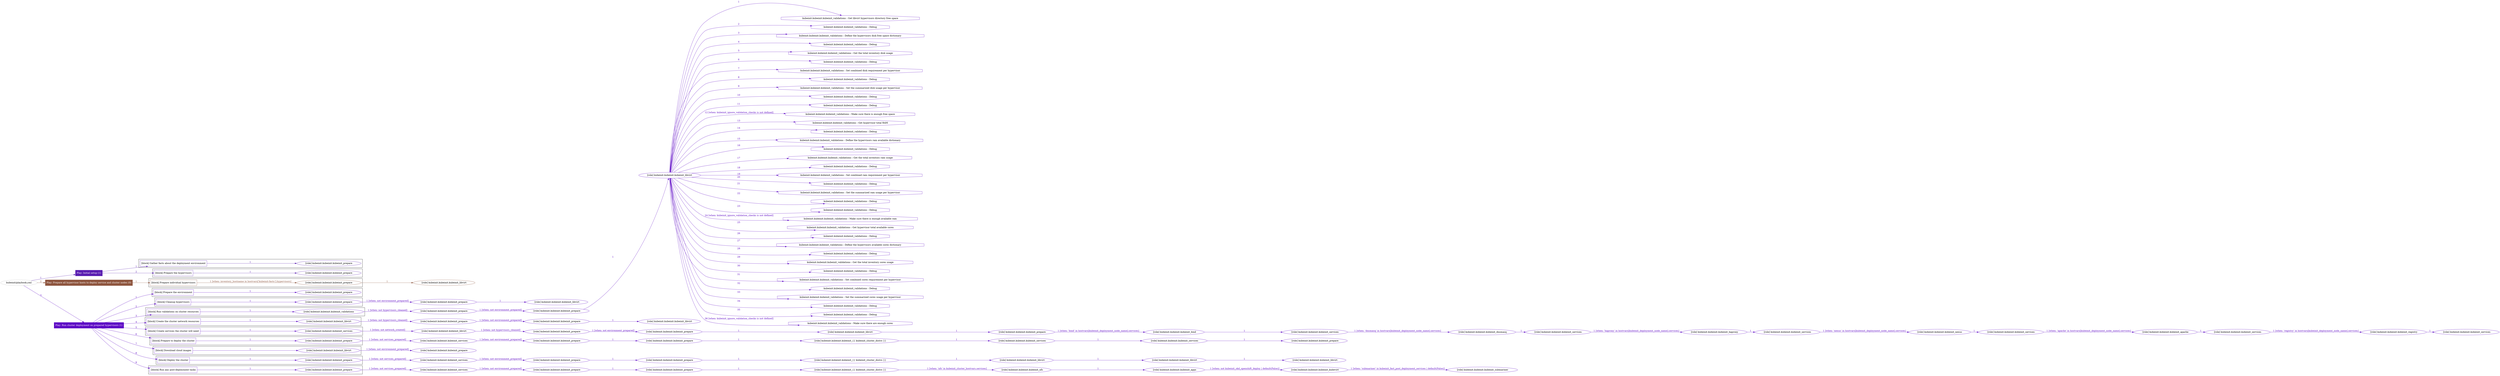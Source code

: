 digraph {
	graph [concentrate=true ordering=in rankdir=LR ratio=fill]
	edge [esep=5 sep=10]
	"kubeinit/playbook.yml" [id=root_node style=dotted]
	play_8067d9d1 [label="Play: Initial setup (1)" color="#581cb0" fontcolor="#ffffff" id=play_8067d9d1 shape=box style=filled tooltip=localhost]
	"kubeinit/playbook.yml" -> play_8067d9d1 [label="1 " color="#581cb0" fontcolor="#581cb0" id=edge_087fa9b2 labeltooltip="1 " tooltip="1 "]
	subgraph "kubeinit.kubeinit.kubeinit_prepare" {
		role_56586f05 [label="[role] kubeinit.kubeinit.kubeinit_prepare" color="#581cb0" id=role_56586f05 tooltip="kubeinit.kubeinit.kubeinit_prepare"]
	}
	subgraph "kubeinit.kubeinit.kubeinit_prepare" {
		role_0bd77ca3 [label="[role] kubeinit.kubeinit.kubeinit_prepare" color="#581cb0" id=role_0bd77ca3 tooltip="kubeinit.kubeinit.kubeinit_prepare"]
	}
	subgraph "Play: Initial setup (1)" {
		play_8067d9d1 -> block_97f617ee [label=1 color="#581cb0" fontcolor="#581cb0" id=edge_bf11d91d labeltooltip=1 tooltip=1]
		subgraph cluster_block_97f617ee {
			block_97f617ee [label="[block] Gather facts about the deployment environment" color="#581cb0" id=block_97f617ee labeltooltip="Gather facts about the deployment environment" shape=box tooltip="Gather facts about the deployment environment"]
			block_97f617ee -> role_56586f05 [label="1 " color="#581cb0" fontcolor="#581cb0" id=edge_a9b8ac4f labeltooltip="1 " tooltip="1 "]
		}
		play_8067d9d1 -> block_4cba853d [label=2 color="#581cb0" fontcolor="#581cb0" id=edge_79ee134b labeltooltip=2 tooltip=2]
		subgraph cluster_block_4cba853d {
			block_4cba853d [label="[block] Prepare the hypervisors" color="#581cb0" id=block_4cba853d labeltooltip="Prepare the hypervisors" shape=box tooltip="Prepare the hypervisors"]
			block_4cba853d -> role_0bd77ca3 [label="1 " color="#581cb0" fontcolor="#581cb0" id=edge_b7f1ee9a labeltooltip="1 " tooltip="1 "]
		}
	}
	play_fb9b2bd4 [label="Play: Prepare all hypervisor hosts to deploy service and cluster nodes (0)" color="#8e553e" fontcolor="#ffffff" id=play_fb9b2bd4 shape=box style=filled tooltip="Play: Prepare all hypervisor hosts to deploy service and cluster nodes (0)"]
	"kubeinit/playbook.yml" -> play_fb9b2bd4 [label="2 " color="#8e553e" fontcolor="#8e553e" id=edge_b7f980dc labeltooltip="2 " tooltip="2 "]
	subgraph "kubeinit.kubeinit.kubeinit_libvirt" {
		role_8dc4c59e [label="[role] kubeinit.kubeinit.kubeinit_libvirt" color="#8e553e" id=role_8dc4c59e tooltip="kubeinit.kubeinit.kubeinit_libvirt"]
	}
	subgraph "kubeinit.kubeinit.kubeinit_prepare" {
		role_b2d893f7 [label="[role] kubeinit.kubeinit.kubeinit_prepare" color="#8e553e" id=role_b2d893f7 tooltip="kubeinit.kubeinit.kubeinit_prepare"]
		role_b2d893f7 -> role_8dc4c59e [label="1 " color="#8e553e" fontcolor="#8e553e" id=edge_f2a26a67 labeltooltip="1 " tooltip="1 "]
	}
	subgraph "Play: Prepare all hypervisor hosts to deploy service and cluster nodes (0)" {
		play_fb9b2bd4 -> block_864494ce [label=1 color="#8e553e" fontcolor="#8e553e" id=edge_0fcc8469 labeltooltip=1 tooltip=1]
		subgraph cluster_block_864494ce {
			block_864494ce [label="[block] Prepare individual hypervisors" color="#8e553e" id=block_864494ce labeltooltip="Prepare individual hypervisors" shape=box tooltip="Prepare individual hypervisors"]
			block_864494ce -> role_b2d893f7 [label="1 [when: inventory_hostname in hostvars['kubeinit-facts'].hypervisors]" color="#8e553e" fontcolor="#8e553e" id=edge_21374026 labeltooltip="1 [when: inventory_hostname in hostvars['kubeinit-facts'].hypervisors]" tooltip="1 [when: inventory_hostname in hostvars['kubeinit-facts'].hypervisors]"]
		}
	}
	play_0a9c62cf [label="Play: Run cluster deployment on prepared hypervisors (1)" color="#5d07c5" fontcolor="#ffffff" id=play_0a9c62cf shape=box style=filled tooltip=localhost]
	"kubeinit/playbook.yml" -> play_0a9c62cf [label="3 " color="#5d07c5" fontcolor="#5d07c5" id=edge_77a99d42 labeltooltip="3 " tooltip="3 "]
	subgraph "kubeinit.kubeinit.kubeinit_prepare" {
		role_caaa0f57 [label="[role] kubeinit.kubeinit.kubeinit_prepare" color="#5d07c5" id=role_caaa0f57 tooltip="kubeinit.kubeinit.kubeinit_prepare"]
	}
	subgraph "kubeinit.kubeinit.kubeinit_libvirt" {
		role_46b03907 [label="[role] kubeinit.kubeinit.kubeinit_libvirt" color="#5d07c5" id=role_46b03907 tooltip="kubeinit.kubeinit.kubeinit_libvirt"]
	}
	subgraph "kubeinit.kubeinit.kubeinit_prepare" {
		role_00549596 [label="[role] kubeinit.kubeinit.kubeinit_prepare" color="#5d07c5" id=role_00549596 tooltip="kubeinit.kubeinit.kubeinit_prepare"]
		role_00549596 -> role_46b03907 [label="1 " color="#5d07c5" fontcolor="#5d07c5" id=edge_e4e1425e labeltooltip="1 " tooltip="1 "]
	}
	subgraph "kubeinit.kubeinit.kubeinit_prepare" {
		role_c20884be [label="[role] kubeinit.kubeinit.kubeinit_prepare" color="#5d07c5" id=role_c20884be tooltip="kubeinit.kubeinit.kubeinit_prepare"]
		role_c20884be -> role_00549596 [label="1 [when: not environment_prepared]" color="#5d07c5" fontcolor="#5d07c5" id=edge_46119dde labeltooltip="1 [when: not environment_prepared]" tooltip="1 [when: not environment_prepared]"]
	}
	subgraph "kubeinit.kubeinit.kubeinit_libvirt" {
		role_476928b1 [label="[role] kubeinit.kubeinit.kubeinit_libvirt" color="#5d07c5" id=role_476928b1 tooltip="kubeinit.kubeinit.kubeinit_libvirt"]
		task_3747367e [label="kubeinit.kubeinit.kubeinit_validations : Get libvirt hypervisors directory free space" color="#5d07c5" id=task_3747367e shape=octagon tooltip="kubeinit.kubeinit.kubeinit_validations : Get libvirt hypervisors directory free space"]
		role_476928b1 -> task_3747367e [label="1 " color="#5d07c5" fontcolor="#5d07c5" id=edge_64335e23 labeltooltip="1 " tooltip="1 "]
		task_678f077c [label="kubeinit.kubeinit.kubeinit_validations : Debug" color="#5d07c5" id=task_678f077c shape=octagon tooltip="kubeinit.kubeinit.kubeinit_validations : Debug"]
		role_476928b1 -> task_678f077c [label="2 " color="#5d07c5" fontcolor="#5d07c5" id=edge_892ddce9 labeltooltip="2 " tooltip="2 "]
		task_40f1c62a [label="kubeinit.kubeinit.kubeinit_validations : Define the hypervisors disk free space dictionary" color="#5d07c5" id=task_40f1c62a shape=octagon tooltip="kubeinit.kubeinit.kubeinit_validations : Define the hypervisors disk free space dictionary"]
		role_476928b1 -> task_40f1c62a [label="3 " color="#5d07c5" fontcolor="#5d07c5" id=edge_e85d98b7 labeltooltip="3 " tooltip="3 "]
		task_aabddc6e [label="kubeinit.kubeinit.kubeinit_validations : Debug" color="#5d07c5" id=task_aabddc6e shape=octagon tooltip="kubeinit.kubeinit.kubeinit_validations : Debug"]
		role_476928b1 -> task_aabddc6e [label="4 " color="#5d07c5" fontcolor="#5d07c5" id=edge_64b7d004 labeltooltip="4 " tooltip="4 "]
		task_37996289 [label="kubeinit.kubeinit.kubeinit_validations : Get the total inventory disk usage" color="#5d07c5" id=task_37996289 shape=octagon tooltip="kubeinit.kubeinit.kubeinit_validations : Get the total inventory disk usage"]
		role_476928b1 -> task_37996289 [label="5 " color="#5d07c5" fontcolor="#5d07c5" id=edge_f4fae22b labeltooltip="5 " tooltip="5 "]
		task_11f6b089 [label="kubeinit.kubeinit.kubeinit_validations : Debug" color="#5d07c5" id=task_11f6b089 shape=octagon tooltip="kubeinit.kubeinit.kubeinit_validations : Debug"]
		role_476928b1 -> task_11f6b089 [label="6 " color="#5d07c5" fontcolor="#5d07c5" id=edge_500a3d01 labeltooltip="6 " tooltip="6 "]
		task_9f6d11c6 [label="kubeinit.kubeinit.kubeinit_validations : Set combined disk requirement per hypervisor" color="#5d07c5" id=task_9f6d11c6 shape=octagon tooltip="kubeinit.kubeinit.kubeinit_validations : Set combined disk requirement per hypervisor"]
		role_476928b1 -> task_9f6d11c6 [label="7 " color="#5d07c5" fontcolor="#5d07c5" id=edge_0d561a3a labeltooltip="7 " tooltip="7 "]
		task_b633b28f [label="kubeinit.kubeinit.kubeinit_validations : Debug" color="#5d07c5" id=task_b633b28f shape=octagon tooltip="kubeinit.kubeinit.kubeinit_validations : Debug"]
		role_476928b1 -> task_b633b28f [label="8 " color="#5d07c5" fontcolor="#5d07c5" id=edge_41ed253b labeltooltip="8 " tooltip="8 "]
		task_bc1e296f [label="kubeinit.kubeinit.kubeinit_validations : Set the summarized disk usage per hypervisor" color="#5d07c5" id=task_bc1e296f shape=octagon tooltip="kubeinit.kubeinit.kubeinit_validations : Set the summarized disk usage per hypervisor"]
		role_476928b1 -> task_bc1e296f [label="9 " color="#5d07c5" fontcolor="#5d07c5" id=edge_f6561f8a labeltooltip="9 " tooltip="9 "]
		task_4f6729b6 [label="kubeinit.kubeinit.kubeinit_validations : Debug" color="#5d07c5" id=task_4f6729b6 shape=octagon tooltip="kubeinit.kubeinit.kubeinit_validations : Debug"]
		role_476928b1 -> task_4f6729b6 [label="10 " color="#5d07c5" fontcolor="#5d07c5" id=edge_614f5344 labeltooltip="10 " tooltip="10 "]
		task_04151dd7 [label="kubeinit.kubeinit.kubeinit_validations : Debug" color="#5d07c5" id=task_04151dd7 shape=octagon tooltip="kubeinit.kubeinit.kubeinit_validations : Debug"]
		role_476928b1 -> task_04151dd7 [label="11 " color="#5d07c5" fontcolor="#5d07c5" id=edge_2bb0294c labeltooltip="11 " tooltip="11 "]
		task_86e011ea [label="kubeinit.kubeinit.kubeinit_validations : Make sure there is enough free space" color="#5d07c5" id=task_86e011ea shape=octagon tooltip="kubeinit.kubeinit.kubeinit_validations : Make sure there is enough free space"]
		role_476928b1 -> task_86e011ea [label="12 [when: kubeinit_ignore_validation_checks is not defined]" color="#5d07c5" fontcolor="#5d07c5" id=edge_f522ab48 labeltooltip="12 [when: kubeinit_ignore_validation_checks is not defined]" tooltip="12 [when: kubeinit_ignore_validation_checks is not defined]"]
		task_65cfca1a [label="kubeinit.kubeinit.kubeinit_validations : Get hypervisor total RAM" color="#5d07c5" id=task_65cfca1a shape=octagon tooltip="kubeinit.kubeinit.kubeinit_validations : Get hypervisor total RAM"]
		role_476928b1 -> task_65cfca1a [label="13 " color="#5d07c5" fontcolor="#5d07c5" id=edge_59f7e967 labeltooltip="13 " tooltip="13 "]
		task_8ff0ad48 [label="kubeinit.kubeinit.kubeinit_validations : Debug" color="#5d07c5" id=task_8ff0ad48 shape=octagon tooltip="kubeinit.kubeinit.kubeinit_validations : Debug"]
		role_476928b1 -> task_8ff0ad48 [label="14 " color="#5d07c5" fontcolor="#5d07c5" id=edge_5782942e labeltooltip="14 " tooltip="14 "]
		task_a6929508 [label="kubeinit.kubeinit.kubeinit_validations : Define the hypervisors ram available dictionary" color="#5d07c5" id=task_a6929508 shape=octagon tooltip="kubeinit.kubeinit.kubeinit_validations : Define the hypervisors ram available dictionary"]
		role_476928b1 -> task_a6929508 [label="15 " color="#5d07c5" fontcolor="#5d07c5" id=edge_1a4f6545 labeltooltip="15 " tooltip="15 "]
		task_13881e31 [label="kubeinit.kubeinit.kubeinit_validations : Debug" color="#5d07c5" id=task_13881e31 shape=octagon tooltip="kubeinit.kubeinit.kubeinit_validations : Debug"]
		role_476928b1 -> task_13881e31 [label="16 " color="#5d07c5" fontcolor="#5d07c5" id=edge_e214073b labeltooltip="16 " tooltip="16 "]
		task_43a15325 [label="kubeinit.kubeinit.kubeinit_validations : Get the total inventory ram usage" color="#5d07c5" id=task_43a15325 shape=octagon tooltip="kubeinit.kubeinit.kubeinit_validations : Get the total inventory ram usage"]
		role_476928b1 -> task_43a15325 [label="17 " color="#5d07c5" fontcolor="#5d07c5" id=edge_2e1d51aa labeltooltip="17 " tooltip="17 "]
		task_3cdfed28 [label="kubeinit.kubeinit.kubeinit_validations : Debug" color="#5d07c5" id=task_3cdfed28 shape=octagon tooltip="kubeinit.kubeinit.kubeinit_validations : Debug"]
		role_476928b1 -> task_3cdfed28 [label="18 " color="#5d07c5" fontcolor="#5d07c5" id=edge_1af24a2c labeltooltip="18 " tooltip="18 "]
		task_228b8f1b [label="kubeinit.kubeinit.kubeinit_validations : Set combined ram requirement per hypervisor" color="#5d07c5" id=task_228b8f1b shape=octagon tooltip="kubeinit.kubeinit.kubeinit_validations : Set combined ram requirement per hypervisor"]
		role_476928b1 -> task_228b8f1b [label="19 " color="#5d07c5" fontcolor="#5d07c5" id=edge_f6c2ab91 labeltooltip="19 " tooltip="19 "]
		task_f89daca1 [label="kubeinit.kubeinit.kubeinit_validations : Debug" color="#5d07c5" id=task_f89daca1 shape=octagon tooltip="kubeinit.kubeinit.kubeinit_validations : Debug"]
		role_476928b1 -> task_f89daca1 [label="20 " color="#5d07c5" fontcolor="#5d07c5" id=edge_7e036b6d labeltooltip="20 " tooltip="20 "]
		task_5edd4080 [label="kubeinit.kubeinit.kubeinit_validations : Set the summarized ram usage per hypervisor" color="#5d07c5" id=task_5edd4080 shape=octagon tooltip="kubeinit.kubeinit.kubeinit_validations : Set the summarized ram usage per hypervisor"]
		role_476928b1 -> task_5edd4080 [label="21 " color="#5d07c5" fontcolor="#5d07c5" id=edge_582cbedc labeltooltip="21 " tooltip="21 "]
		task_af1b37b1 [label="kubeinit.kubeinit.kubeinit_validations : Debug" color="#5d07c5" id=task_af1b37b1 shape=octagon tooltip="kubeinit.kubeinit.kubeinit_validations : Debug"]
		role_476928b1 -> task_af1b37b1 [label="22 " color="#5d07c5" fontcolor="#5d07c5" id=edge_e33c0839 labeltooltip="22 " tooltip="22 "]
		task_ad22d31c [label="kubeinit.kubeinit.kubeinit_validations : Debug" color="#5d07c5" id=task_ad22d31c shape=octagon tooltip="kubeinit.kubeinit.kubeinit_validations : Debug"]
		role_476928b1 -> task_ad22d31c [label="23 " color="#5d07c5" fontcolor="#5d07c5" id=edge_1bfb161c labeltooltip="23 " tooltip="23 "]
		task_49bf7ced [label="kubeinit.kubeinit.kubeinit_validations : Make sure there is enough available ram" color="#5d07c5" id=task_49bf7ced shape=octagon tooltip="kubeinit.kubeinit.kubeinit_validations : Make sure there is enough available ram"]
		role_476928b1 -> task_49bf7ced [label="24 [when: kubeinit_ignore_validation_checks is not defined]" color="#5d07c5" fontcolor="#5d07c5" id=edge_b3f3e5af labeltooltip="24 [when: kubeinit_ignore_validation_checks is not defined]" tooltip="24 [when: kubeinit_ignore_validation_checks is not defined]"]
		task_5105b406 [label="kubeinit.kubeinit.kubeinit_validations : Get hypervisor total available cores" color="#5d07c5" id=task_5105b406 shape=octagon tooltip="kubeinit.kubeinit.kubeinit_validations : Get hypervisor total available cores"]
		role_476928b1 -> task_5105b406 [label="25 " color="#5d07c5" fontcolor="#5d07c5" id=edge_db6693d5 labeltooltip="25 " tooltip="25 "]
		task_eaf4ca46 [label="kubeinit.kubeinit.kubeinit_validations : Debug" color="#5d07c5" id=task_eaf4ca46 shape=octagon tooltip="kubeinit.kubeinit.kubeinit_validations : Debug"]
		role_476928b1 -> task_eaf4ca46 [label="26 " color="#5d07c5" fontcolor="#5d07c5" id=edge_003c02da labeltooltip="26 " tooltip="26 "]
		task_6673c7a2 [label="kubeinit.kubeinit.kubeinit_validations : Define the hypervisors available cores dictionary" color="#5d07c5" id=task_6673c7a2 shape=octagon tooltip="kubeinit.kubeinit.kubeinit_validations : Define the hypervisors available cores dictionary"]
		role_476928b1 -> task_6673c7a2 [label="27 " color="#5d07c5" fontcolor="#5d07c5" id=edge_5d414ba1 labeltooltip="27 " tooltip="27 "]
		task_9d7e0e00 [label="kubeinit.kubeinit.kubeinit_validations : Debug" color="#5d07c5" id=task_9d7e0e00 shape=octagon tooltip="kubeinit.kubeinit.kubeinit_validations : Debug"]
		role_476928b1 -> task_9d7e0e00 [label="28 " color="#5d07c5" fontcolor="#5d07c5" id=edge_0b22bf1e labeltooltip="28 " tooltip="28 "]
		task_a4e7c8d3 [label="kubeinit.kubeinit.kubeinit_validations : Get the total inventory cores usage" color="#5d07c5" id=task_a4e7c8d3 shape=octagon tooltip="kubeinit.kubeinit.kubeinit_validations : Get the total inventory cores usage"]
		role_476928b1 -> task_a4e7c8d3 [label="29 " color="#5d07c5" fontcolor="#5d07c5" id=edge_6c09bca6 labeltooltip="29 " tooltip="29 "]
		task_4add86c4 [label="kubeinit.kubeinit.kubeinit_validations : Debug" color="#5d07c5" id=task_4add86c4 shape=octagon tooltip="kubeinit.kubeinit.kubeinit_validations : Debug"]
		role_476928b1 -> task_4add86c4 [label="30 " color="#5d07c5" fontcolor="#5d07c5" id=edge_8752d070 labeltooltip="30 " tooltip="30 "]
		task_282c316e [label="kubeinit.kubeinit.kubeinit_validations : Set combined cores requirement per hypervisor" color="#5d07c5" id=task_282c316e shape=octagon tooltip="kubeinit.kubeinit.kubeinit_validations : Set combined cores requirement per hypervisor"]
		role_476928b1 -> task_282c316e [label="31 " color="#5d07c5" fontcolor="#5d07c5" id=edge_159133c7 labeltooltip="31 " tooltip="31 "]
		task_d3cf059b [label="kubeinit.kubeinit.kubeinit_validations : Debug" color="#5d07c5" id=task_d3cf059b shape=octagon tooltip="kubeinit.kubeinit.kubeinit_validations : Debug"]
		role_476928b1 -> task_d3cf059b [label="32 " color="#5d07c5" fontcolor="#5d07c5" id=edge_919069f8 labeltooltip="32 " tooltip="32 "]
		task_fd4256b4 [label="kubeinit.kubeinit.kubeinit_validations : Set the summarized cores usage per hypervisor" color="#5d07c5" id=task_fd4256b4 shape=octagon tooltip="kubeinit.kubeinit.kubeinit_validations : Set the summarized cores usage per hypervisor"]
		role_476928b1 -> task_fd4256b4 [label="33 " color="#5d07c5" fontcolor="#5d07c5" id=edge_057cccc6 labeltooltip="33 " tooltip="33 "]
		task_f00d05d7 [label="kubeinit.kubeinit.kubeinit_validations : Debug" color="#5d07c5" id=task_f00d05d7 shape=octagon tooltip="kubeinit.kubeinit.kubeinit_validations : Debug"]
		role_476928b1 -> task_f00d05d7 [label="34 " color="#5d07c5" fontcolor="#5d07c5" id=edge_7fe6abda labeltooltip="34 " tooltip="34 "]
		task_24e2409c [label="kubeinit.kubeinit.kubeinit_validations : Debug" color="#5d07c5" id=task_24e2409c shape=octagon tooltip="kubeinit.kubeinit.kubeinit_validations : Debug"]
		role_476928b1 -> task_24e2409c [label="35 " color="#5d07c5" fontcolor="#5d07c5" id=edge_37704ded labeltooltip="35 " tooltip="35 "]
		task_27f4fed9 [label="kubeinit.kubeinit.kubeinit_validations : Make sure there are enough cores" color="#5d07c5" id=task_27f4fed9 shape=octagon tooltip="kubeinit.kubeinit.kubeinit_validations : Make sure there are enough cores"]
		role_476928b1 -> task_27f4fed9 [label="36 [when: kubeinit_ignore_validation_checks is not defined]" color="#5d07c5" fontcolor="#5d07c5" id=edge_afb14bd3 labeltooltip="36 [when: kubeinit_ignore_validation_checks is not defined]" tooltip="36 [when: kubeinit_ignore_validation_checks is not defined]"]
	}
	subgraph "kubeinit.kubeinit.kubeinit_prepare" {
		role_efa062c7 [label="[role] kubeinit.kubeinit.kubeinit_prepare" color="#5d07c5" id=role_efa062c7 tooltip="kubeinit.kubeinit.kubeinit_prepare"]
		role_efa062c7 -> role_476928b1 [label="1 " color="#5d07c5" fontcolor="#5d07c5" id=edge_3d2ac27a labeltooltip="1 " tooltip="1 "]
	}
	subgraph "kubeinit.kubeinit.kubeinit_prepare" {
		role_dd2192c5 [label="[role] kubeinit.kubeinit.kubeinit_prepare" color="#5d07c5" id=role_dd2192c5 tooltip="kubeinit.kubeinit.kubeinit_prepare"]
		role_dd2192c5 -> role_efa062c7 [label="1 [when: not environment_prepared]" color="#5d07c5" fontcolor="#5d07c5" id=edge_768b07b7 labeltooltip="1 [when: not environment_prepared]" tooltip="1 [when: not environment_prepared]"]
	}
	subgraph "kubeinit.kubeinit.kubeinit_validations" {
		role_ab41cf47 [label="[role] kubeinit.kubeinit.kubeinit_validations" color="#5d07c5" id=role_ab41cf47 tooltip="kubeinit.kubeinit.kubeinit_validations"]
		role_ab41cf47 -> role_dd2192c5 [label="1 [when: not hypervisors_cleaned]" color="#5d07c5" fontcolor="#5d07c5" id=edge_d54f63f5 labeltooltip="1 [when: not hypervisors_cleaned]" tooltip="1 [when: not hypervisors_cleaned]"]
	}
	subgraph "kubeinit.kubeinit.kubeinit_libvirt" {
		role_7125a995 [label="[role] kubeinit.kubeinit.kubeinit_libvirt" color="#5d07c5" id=role_7125a995 tooltip="kubeinit.kubeinit.kubeinit_libvirt"]
	}
	subgraph "kubeinit.kubeinit.kubeinit_prepare" {
		role_24438387 [label="[role] kubeinit.kubeinit.kubeinit_prepare" color="#5d07c5" id=role_24438387 tooltip="kubeinit.kubeinit.kubeinit_prepare"]
		role_24438387 -> role_7125a995 [label="1 " color="#5d07c5" fontcolor="#5d07c5" id=edge_4ec46ad6 labeltooltip="1 " tooltip="1 "]
	}
	subgraph "kubeinit.kubeinit.kubeinit_prepare" {
		role_cc95e8c8 [label="[role] kubeinit.kubeinit.kubeinit_prepare" color="#5d07c5" id=role_cc95e8c8 tooltip="kubeinit.kubeinit.kubeinit_prepare"]
		role_cc95e8c8 -> role_24438387 [label="1 [when: not environment_prepared]" color="#5d07c5" fontcolor="#5d07c5" id=edge_4c54f630 labeltooltip="1 [when: not environment_prepared]" tooltip="1 [when: not environment_prepared]"]
	}
	subgraph "kubeinit.kubeinit.kubeinit_libvirt" {
		role_6370acdc [label="[role] kubeinit.kubeinit.kubeinit_libvirt" color="#5d07c5" id=role_6370acdc tooltip="kubeinit.kubeinit.kubeinit_libvirt"]
		role_6370acdc -> role_cc95e8c8 [label="1 [when: not hypervisors_cleaned]" color="#5d07c5" fontcolor="#5d07c5" id=edge_8d9b1322 labeltooltip="1 [when: not hypervisors_cleaned]" tooltip="1 [when: not hypervisors_cleaned]"]
	}
	subgraph "kubeinit.kubeinit.kubeinit_services" {
		role_4d06f390 [label="[role] kubeinit.kubeinit.kubeinit_services" color="#5d07c5" id=role_4d06f390 tooltip="kubeinit.kubeinit.kubeinit_services"]
	}
	subgraph "kubeinit.kubeinit.kubeinit_registry" {
		role_cd3a7687 [label="[role] kubeinit.kubeinit.kubeinit_registry" color="#5d07c5" id=role_cd3a7687 tooltip="kubeinit.kubeinit.kubeinit_registry"]
		role_cd3a7687 -> role_4d06f390 [label="1 " color="#5d07c5" fontcolor="#5d07c5" id=edge_4572f215 labeltooltip="1 " tooltip="1 "]
	}
	subgraph "kubeinit.kubeinit.kubeinit_services" {
		role_e155c9fe [label="[role] kubeinit.kubeinit.kubeinit_services" color="#5d07c5" id=role_e155c9fe tooltip="kubeinit.kubeinit.kubeinit_services"]
		role_e155c9fe -> role_cd3a7687 [label="1 [when: 'registry' in hostvars[kubeinit_deployment_node_name].services]" color="#5d07c5" fontcolor="#5d07c5" id=edge_0f71e53b labeltooltip="1 [when: 'registry' in hostvars[kubeinit_deployment_node_name].services]" tooltip="1 [when: 'registry' in hostvars[kubeinit_deployment_node_name].services]"]
	}
	subgraph "kubeinit.kubeinit.kubeinit_apache" {
		role_1a30340a [label="[role] kubeinit.kubeinit.kubeinit_apache" color="#5d07c5" id=role_1a30340a tooltip="kubeinit.kubeinit.kubeinit_apache"]
		role_1a30340a -> role_e155c9fe [label="1 " color="#5d07c5" fontcolor="#5d07c5" id=edge_6ad3b9df labeltooltip="1 " tooltip="1 "]
	}
	subgraph "kubeinit.kubeinit.kubeinit_services" {
		role_a265112a [label="[role] kubeinit.kubeinit.kubeinit_services" color="#5d07c5" id=role_a265112a tooltip="kubeinit.kubeinit.kubeinit_services"]
		role_a265112a -> role_1a30340a [label="1 [when: 'apache' in hostvars[kubeinit_deployment_node_name].services]" color="#5d07c5" fontcolor="#5d07c5" id=edge_e7b2de98 labeltooltip="1 [when: 'apache' in hostvars[kubeinit_deployment_node_name].services]" tooltip="1 [when: 'apache' in hostvars[kubeinit_deployment_node_name].services]"]
	}
	subgraph "kubeinit.kubeinit.kubeinit_nexus" {
		role_f1c7aba4 [label="[role] kubeinit.kubeinit.kubeinit_nexus" color="#5d07c5" id=role_f1c7aba4 tooltip="kubeinit.kubeinit.kubeinit_nexus"]
		role_f1c7aba4 -> role_a265112a [label="1 " color="#5d07c5" fontcolor="#5d07c5" id=edge_a836d52d labeltooltip="1 " tooltip="1 "]
	}
	subgraph "kubeinit.kubeinit.kubeinit_services" {
		role_2c179650 [label="[role] kubeinit.kubeinit.kubeinit_services" color="#5d07c5" id=role_2c179650 tooltip="kubeinit.kubeinit.kubeinit_services"]
		role_2c179650 -> role_f1c7aba4 [label="1 [when: 'nexus' in hostvars[kubeinit_deployment_node_name].services]" color="#5d07c5" fontcolor="#5d07c5" id=edge_509a2597 labeltooltip="1 [when: 'nexus' in hostvars[kubeinit_deployment_node_name].services]" tooltip="1 [when: 'nexus' in hostvars[kubeinit_deployment_node_name].services]"]
	}
	subgraph "kubeinit.kubeinit.kubeinit_haproxy" {
		role_cf920ba1 [label="[role] kubeinit.kubeinit.kubeinit_haproxy" color="#5d07c5" id=role_cf920ba1 tooltip="kubeinit.kubeinit.kubeinit_haproxy"]
		role_cf920ba1 -> role_2c179650 [label="1 " color="#5d07c5" fontcolor="#5d07c5" id=edge_520dd4ec labeltooltip="1 " tooltip="1 "]
	}
	subgraph "kubeinit.kubeinit.kubeinit_services" {
		role_06459038 [label="[role] kubeinit.kubeinit.kubeinit_services" color="#5d07c5" id=role_06459038 tooltip="kubeinit.kubeinit.kubeinit_services"]
		role_06459038 -> role_cf920ba1 [label="1 [when: 'haproxy' in hostvars[kubeinit_deployment_node_name].services]" color="#5d07c5" fontcolor="#5d07c5" id=edge_431d7c78 labeltooltip="1 [when: 'haproxy' in hostvars[kubeinit_deployment_node_name].services]" tooltip="1 [when: 'haproxy' in hostvars[kubeinit_deployment_node_name].services]"]
	}
	subgraph "kubeinit.kubeinit.kubeinit_dnsmasq" {
		role_3fe4eff6 [label="[role] kubeinit.kubeinit.kubeinit_dnsmasq" color="#5d07c5" id=role_3fe4eff6 tooltip="kubeinit.kubeinit.kubeinit_dnsmasq"]
		role_3fe4eff6 -> role_06459038 [label="1 " color="#5d07c5" fontcolor="#5d07c5" id=edge_6dc3c2ea labeltooltip="1 " tooltip="1 "]
	}
	subgraph "kubeinit.kubeinit.kubeinit_services" {
		role_aa0a5605 [label="[role] kubeinit.kubeinit.kubeinit_services" color="#5d07c5" id=role_aa0a5605 tooltip="kubeinit.kubeinit.kubeinit_services"]
		role_aa0a5605 -> role_3fe4eff6 [label="1 [when: 'dnsmasq' in hostvars[kubeinit_deployment_node_name].services]" color="#5d07c5" fontcolor="#5d07c5" id=edge_15275e27 labeltooltip="1 [when: 'dnsmasq' in hostvars[kubeinit_deployment_node_name].services]" tooltip="1 [when: 'dnsmasq' in hostvars[kubeinit_deployment_node_name].services]"]
	}
	subgraph "kubeinit.kubeinit.kubeinit_bind" {
		role_e8424019 [label="[role] kubeinit.kubeinit.kubeinit_bind" color="#5d07c5" id=role_e8424019 tooltip="kubeinit.kubeinit.kubeinit_bind"]
		role_e8424019 -> role_aa0a5605 [label="1 " color="#5d07c5" fontcolor="#5d07c5" id=edge_a864c590 labeltooltip="1 " tooltip="1 "]
	}
	subgraph "kubeinit.kubeinit.kubeinit_prepare" {
		role_6d4e167c [label="[role] kubeinit.kubeinit.kubeinit_prepare" color="#5d07c5" id=role_6d4e167c tooltip="kubeinit.kubeinit.kubeinit_prepare"]
		role_6d4e167c -> role_e8424019 [label="1 [when: 'bind' in hostvars[kubeinit_deployment_node_name].services]" color="#5d07c5" fontcolor="#5d07c5" id=edge_51601c8f labeltooltip="1 [when: 'bind' in hostvars[kubeinit_deployment_node_name].services]" tooltip="1 [when: 'bind' in hostvars[kubeinit_deployment_node_name].services]"]
	}
	subgraph "kubeinit.kubeinit.kubeinit_libvirt" {
		role_41c79aa6 [label="[role] kubeinit.kubeinit.kubeinit_libvirt" color="#5d07c5" id=role_41c79aa6 tooltip="kubeinit.kubeinit.kubeinit_libvirt"]
		role_41c79aa6 -> role_6d4e167c [label="1 " color="#5d07c5" fontcolor="#5d07c5" id=edge_b312849b labeltooltip="1 " tooltip="1 "]
	}
	subgraph "kubeinit.kubeinit.kubeinit_prepare" {
		role_905f4cd4 [label="[role] kubeinit.kubeinit.kubeinit_prepare" color="#5d07c5" id=role_905f4cd4 tooltip="kubeinit.kubeinit.kubeinit_prepare"]
		role_905f4cd4 -> role_41c79aa6 [label="1 " color="#5d07c5" fontcolor="#5d07c5" id=edge_6596fdca labeltooltip="1 " tooltip="1 "]
	}
	subgraph "kubeinit.kubeinit.kubeinit_prepare" {
		role_c93b7a3c [label="[role] kubeinit.kubeinit.kubeinit_prepare" color="#5d07c5" id=role_c93b7a3c tooltip="kubeinit.kubeinit.kubeinit_prepare"]
		role_c93b7a3c -> role_905f4cd4 [label="1 [when: not environment_prepared]" color="#5d07c5" fontcolor="#5d07c5" id=edge_4656822c labeltooltip="1 [when: not environment_prepared]" tooltip="1 [when: not environment_prepared]"]
	}
	subgraph "kubeinit.kubeinit.kubeinit_libvirt" {
		role_9bb66d27 [label="[role] kubeinit.kubeinit.kubeinit_libvirt" color="#5d07c5" id=role_9bb66d27 tooltip="kubeinit.kubeinit.kubeinit_libvirt"]
		role_9bb66d27 -> role_c93b7a3c [label="1 [when: not hypervisors_cleaned]" color="#5d07c5" fontcolor="#5d07c5" id=edge_9ab7d317 labeltooltip="1 [when: not hypervisors_cleaned]" tooltip="1 [when: not hypervisors_cleaned]"]
	}
	subgraph "kubeinit.kubeinit.kubeinit_services" {
		role_df5695c7 [label="[role] kubeinit.kubeinit.kubeinit_services" color="#5d07c5" id=role_df5695c7 tooltip="kubeinit.kubeinit.kubeinit_services"]
		role_df5695c7 -> role_9bb66d27 [label="1 [when: not network_created]" color="#5d07c5" fontcolor="#5d07c5" id=edge_abbd6e1d labeltooltip="1 [when: not network_created]" tooltip="1 [when: not network_created]"]
	}
	subgraph "kubeinit.kubeinit.kubeinit_prepare" {
		role_02101040 [label="[role] kubeinit.kubeinit.kubeinit_prepare" color="#5d07c5" id=role_02101040 tooltip="kubeinit.kubeinit.kubeinit_prepare"]
	}
	subgraph "kubeinit.kubeinit.kubeinit_services" {
		role_8d2f993c [label="[role] kubeinit.kubeinit.kubeinit_services" color="#5d07c5" id=role_8d2f993c tooltip="kubeinit.kubeinit.kubeinit_services"]
		role_8d2f993c -> role_02101040 [label="1 " color="#5d07c5" fontcolor="#5d07c5" id=edge_227f2787 labeltooltip="1 " tooltip="1 "]
	}
	subgraph "kubeinit.kubeinit.kubeinit_services" {
		role_f57e107a [label="[role] kubeinit.kubeinit.kubeinit_services" color="#5d07c5" id=role_f57e107a tooltip="kubeinit.kubeinit.kubeinit_services"]
		role_f57e107a -> role_8d2f993c [label="1 " color="#5d07c5" fontcolor="#5d07c5" id=edge_88851d28 labeltooltip="1 " tooltip="1 "]
	}
	subgraph "kubeinit.kubeinit.kubeinit_{{ kubeinit_cluster_distro }}" {
		role_a3235400 [label="[role] kubeinit.kubeinit.kubeinit_{{ kubeinit_cluster_distro }}" color="#5d07c5" id=role_a3235400 tooltip="kubeinit.kubeinit.kubeinit_{{ kubeinit_cluster_distro }}"]
		role_a3235400 -> role_f57e107a [label="1 " color="#5d07c5" fontcolor="#5d07c5" id=edge_bfa38edb labeltooltip="1 " tooltip="1 "]
	}
	subgraph "kubeinit.kubeinit.kubeinit_prepare" {
		role_5d34206d [label="[role] kubeinit.kubeinit.kubeinit_prepare" color="#5d07c5" id=role_5d34206d tooltip="kubeinit.kubeinit.kubeinit_prepare"]
		role_5d34206d -> role_a3235400 [label="1 " color="#5d07c5" fontcolor="#5d07c5" id=edge_96989a53 labeltooltip="1 " tooltip="1 "]
	}
	subgraph "kubeinit.kubeinit.kubeinit_prepare" {
		role_855d72c8 [label="[role] kubeinit.kubeinit.kubeinit_prepare" color="#5d07c5" id=role_855d72c8 tooltip="kubeinit.kubeinit.kubeinit_prepare"]
		role_855d72c8 -> role_5d34206d [label="1 " color="#5d07c5" fontcolor="#5d07c5" id=edge_a482436e labeltooltip="1 " tooltip="1 "]
	}
	subgraph "kubeinit.kubeinit.kubeinit_services" {
		role_0c08210d [label="[role] kubeinit.kubeinit.kubeinit_services" color="#5d07c5" id=role_0c08210d tooltip="kubeinit.kubeinit.kubeinit_services"]
		role_0c08210d -> role_855d72c8 [label="1 [when: not environment_prepared]" color="#5d07c5" fontcolor="#5d07c5" id=edge_22b0f4a7 labeltooltip="1 [when: not environment_prepared]" tooltip="1 [when: not environment_prepared]"]
	}
	subgraph "kubeinit.kubeinit.kubeinit_prepare" {
		role_1ff04f1a [label="[role] kubeinit.kubeinit.kubeinit_prepare" color="#5d07c5" id=role_1ff04f1a tooltip="kubeinit.kubeinit.kubeinit_prepare"]
		role_1ff04f1a -> role_0c08210d [label="1 [when: not services_prepared]" color="#5d07c5" fontcolor="#5d07c5" id=edge_72be0aeb labeltooltip="1 [when: not services_prepared]" tooltip="1 [when: not services_prepared]"]
	}
	subgraph "kubeinit.kubeinit.kubeinit_prepare" {
		role_f8e3cb53 [label="[role] kubeinit.kubeinit.kubeinit_prepare" color="#5d07c5" id=role_f8e3cb53 tooltip="kubeinit.kubeinit.kubeinit_prepare"]
	}
	subgraph "kubeinit.kubeinit.kubeinit_libvirt" {
		role_38c02aac [label="[role] kubeinit.kubeinit.kubeinit_libvirt" color="#5d07c5" id=role_38c02aac tooltip="kubeinit.kubeinit.kubeinit_libvirt"]
		role_38c02aac -> role_f8e3cb53 [label="1 [when: not environment_prepared]" color="#5d07c5" fontcolor="#5d07c5" id=edge_ab59a507 labeltooltip="1 [when: not environment_prepared]" tooltip="1 [when: not environment_prepared]"]
	}
	subgraph "kubeinit.kubeinit.kubeinit_libvirt" {
		role_6d188d96 [label="[role] kubeinit.kubeinit.kubeinit_libvirt" color="#5d07c5" id=role_6d188d96 tooltip="kubeinit.kubeinit.kubeinit_libvirt"]
	}
	subgraph "kubeinit.kubeinit.kubeinit_libvirt" {
		role_a8eff2e3 [label="[role] kubeinit.kubeinit.kubeinit_libvirt" color="#5d07c5" id=role_a8eff2e3 tooltip="kubeinit.kubeinit.kubeinit_libvirt"]
		role_a8eff2e3 -> role_6d188d96 [label="1 " color="#5d07c5" fontcolor="#5d07c5" id=edge_142e15d7 labeltooltip="1 " tooltip="1 "]
	}
	subgraph "kubeinit.kubeinit.kubeinit_libvirt" {
		role_93337d1e [label="[role] kubeinit.kubeinit.kubeinit_libvirt" color="#5d07c5" id=role_93337d1e tooltip="kubeinit.kubeinit.kubeinit_libvirt"]
		role_93337d1e -> role_a8eff2e3 [label="1 " color="#5d07c5" fontcolor="#5d07c5" id=edge_7dd2bbf6 labeltooltip="1 " tooltip="1 "]
	}
	subgraph "kubeinit.kubeinit.kubeinit_{{ kubeinit_cluster_distro }}" {
		role_29031317 [label="[role] kubeinit.kubeinit.kubeinit_{{ kubeinit_cluster_distro }}" color="#5d07c5" id=role_29031317 tooltip="kubeinit.kubeinit.kubeinit_{{ kubeinit_cluster_distro }}"]
		role_29031317 -> role_93337d1e [label="1 " color="#5d07c5" fontcolor="#5d07c5" id=edge_af42b789 labeltooltip="1 " tooltip="1 "]
	}
	subgraph "kubeinit.kubeinit.kubeinit_prepare" {
		role_50bdab9f [label="[role] kubeinit.kubeinit.kubeinit_prepare" color="#5d07c5" id=role_50bdab9f tooltip="kubeinit.kubeinit.kubeinit_prepare"]
		role_50bdab9f -> role_29031317 [label="1 " color="#5d07c5" fontcolor="#5d07c5" id=edge_6aa4601b labeltooltip="1 " tooltip="1 "]
	}
	subgraph "kubeinit.kubeinit.kubeinit_prepare" {
		role_e504b6e5 [label="[role] kubeinit.kubeinit.kubeinit_prepare" color="#5d07c5" id=role_e504b6e5 tooltip="kubeinit.kubeinit.kubeinit_prepare"]
		role_e504b6e5 -> role_50bdab9f [label="1 " color="#5d07c5" fontcolor="#5d07c5" id=edge_231b9a09 labeltooltip="1 " tooltip="1 "]
	}
	subgraph "kubeinit.kubeinit.kubeinit_services" {
		role_5a30ace4 [label="[role] kubeinit.kubeinit.kubeinit_services" color="#5d07c5" id=role_5a30ace4 tooltip="kubeinit.kubeinit.kubeinit_services"]
		role_5a30ace4 -> role_e504b6e5 [label="1 [when: not environment_prepared]" color="#5d07c5" fontcolor="#5d07c5" id=edge_7a991932 labeltooltip="1 [when: not environment_prepared]" tooltip="1 [when: not environment_prepared]"]
	}
	subgraph "kubeinit.kubeinit.kubeinit_prepare" {
		role_c1d0302c [label="[role] kubeinit.kubeinit.kubeinit_prepare" color="#5d07c5" id=role_c1d0302c tooltip="kubeinit.kubeinit.kubeinit_prepare"]
		role_c1d0302c -> role_5a30ace4 [label="1 [when: not services_prepared]" color="#5d07c5" fontcolor="#5d07c5" id=edge_6accd121 labeltooltip="1 [when: not services_prepared]" tooltip="1 [when: not services_prepared]"]
	}
	subgraph "kubeinit.kubeinit.kubeinit_submariner" {
		role_9a6a4e53 [label="[role] kubeinit.kubeinit.kubeinit_submariner" color="#5d07c5" id=role_9a6a4e53 tooltip="kubeinit.kubeinit.kubeinit_submariner"]
	}
	subgraph "kubeinit.kubeinit.kubeinit_kubevirt" {
		role_a3cbf750 [label="[role] kubeinit.kubeinit.kubeinit_kubevirt" color="#5d07c5" id=role_a3cbf750 tooltip="kubeinit.kubeinit.kubeinit_kubevirt"]
		role_a3cbf750 -> role_9a6a4e53 [label="1 [when: 'submariner' in kubeinit_fact_post_deployment_services | default(False)]" color="#5d07c5" fontcolor="#5d07c5" id=edge_51691f48 labeltooltip="1 [when: 'submariner' in kubeinit_fact_post_deployment_services | default(False)]" tooltip="1 [when: 'submariner' in kubeinit_fact_post_deployment_services | default(False)]"]
	}
	subgraph "kubeinit.kubeinit.kubeinit_apps" {
		role_c4d283f5 [label="[role] kubeinit.kubeinit.kubeinit_apps" color="#5d07c5" id=role_c4d283f5 tooltip="kubeinit.kubeinit.kubeinit_apps"]
		role_c4d283f5 -> role_a3cbf750 [label="1 [when: not kubeinit_okd_openshift_deploy | default(False)]" color="#5d07c5" fontcolor="#5d07c5" id=edge_e8f83b98 labeltooltip="1 [when: not kubeinit_okd_openshift_deploy | default(False)]" tooltip="1 [when: not kubeinit_okd_openshift_deploy | default(False)]"]
	}
	subgraph "kubeinit.kubeinit.kubeinit_nfs" {
		role_2ebcb215 [label="[role] kubeinit.kubeinit.kubeinit_nfs" color="#5d07c5" id=role_2ebcb215 tooltip="kubeinit.kubeinit.kubeinit_nfs"]
		role_2ebcb215 -> role_c4d283f5 [label="1 " color="#5d07c5" fontcolor="#5d07c5" id=edge_378083fe labeltooltip="1 " tooltip="1 "]
	}
	subgraph "kubeinit.kubeinit.kubeinit_{{ kubeinit_cluster_distro }}" {
		role_e02a3324 [label="[role] kubeinit.kubeinit.kubeinit_{{ kubeinit_cluster_distro }}" color="#5d07c5" id=role_e02a3324 tooltip="kubeinit.kubeinit.kubeinit_{{ kubeinit_cluster_distro }}"]
		role_e02a3324 -> role_2ebcb215 [label="1 [when: 'nfs' in kubeinit_cluster_hostvars.services]" color="#5d07c5" fontcolor="#5d07c5" id=edge_10e81e7c labeltooltip="1 [when: 'nfs' in kubeinit_cluster_hostvars.services]" tooltip="1 [when: 'nfs' in kubeinit_cluster_hostvars.services]"]
	}
	subgraph "kubeinit.kubeinit.kubeinit_prepare" {
		role_6597dc1d [label="[role] kubeinit.kubeinit.kubeinit_prepare" color="#5d07c5" id=role_6597dc1d tooltip="kubeinit.kubeinit.kubeinit_prepare"]
		role_6597dc1d -> role_e02a3324 [label="1 " color="#5d07c5" fontcolor="#5d07c5" id=edge_124b142c labeltooltip="1 " tooltip="1 "]
	}
	subgraph "kubeinit.kubeinit.kubeinit_prepare" {
		role_e42c82ae [label="[role] kubeinit.kubeinit.kubeinit_prepare" color="#5d07c5" id=role_e42c82ae tooltip="kubeinit.kubeinit.kubeinit_prepare"]
		role_e42c82ae -> role_6597dc1d [label="1 " color="#5d07c5" fontcolor="#5d07c5" id=edge_689c5f52 labeltooltip="1 " tooltip="1 "]
	}
	subgraph "kubeinit.kubeinit.kubeinit_services" {
		role_4e60c35f [label="[role] kubeinit.kubeinit.kubeinit_services" color="#5d07c5" id=role_4e60c35f tooltip="kubeinit.kubeinit.kubeinit_services"]
		role_4e60c35f -> role_e42c82ae [label="1 [when: not environment_prepared]" color="#5d07c5" fontcolor="#5d07c5" id=edge_6409b724 labeltooltip="1 [when: not environment_prepared]" tooltip="1 [when: not environment_prepared]"]
	}
	subgraph "kubeinit.kubeinit.kubeinit_prepare" {
		role_a332313b [label="[role] kubeinit.kubeinit.kubeinit_prepare" color="#5d07c5" id=role_a332313b tooltip="kubeinit.kubeinit.kubeinit_prepare"]
		role_a332313b -> role_4e60c35f [label="1 [when: not services_prepared]" color="#5d07c5" fontcolor="#5d07c5" id=edge_9ea6d7b7 labeltooltip="1 [when: not services_prepared]" tooltip="1 [when: not services_prepared]"]
	}
	subgraph "Play: Run cluster deployment on prepared hypervisors (1)" {
		play_0a9c62cf -> block_2098d105 [label=1 color="#5d07c5" fontcolor="#5d07c5" id=edge_d64af315 labeltooltip=1 tooltip=1]
		subgraph cluster_block_2098d105 {
			block_2098d105 [label="[block] Prepare the environment" color="#5d07c5" id=block_2098d105 labeltooltip="Prepare the environment" shape=box tooltip="Prepare the environment"]
			block_2098d105 -> role_caaa0f57 [label="1 " color="#5d07c5" fontcolor="#5d07c5" id=edge_22911c1e labeltooltip="1 " tooltip="1 "]
		}
		play_0a9c62cf -> block_478213dc [label=2 color="#5d07c5" fontcolor="#5d07c5" id=edge_64596201 labeltooltip=2 tooltip=2]
		subgraph cluster_block_478213dc {
			block_478213dc [label="[block] Cleanup hypervisors" color="#5d07c5" id=block_478213dc labeltooltip="Cleanup hypervisors" shape=box tooltip="Cleanup hypervisors"]
			block_478213dc -> role_c20884be [label="1 " color="#5d07c5" fontcolor="#5d07c5" id=edge_42393f4f labeltooltip="1 " tooltip="1 "]
		}
		play_0a9c62cf -> block_fac54b60 [label=3 color="#5d07c5" fontcolor="#5d07c5" id=edge_48c12d1b labeltooltip=3 tooltip=3]
		subgraph cluster_block_fac54b60 {
			block_fac54b60 [label="[block] Run validations on cluster resources" color="#5d07c5" id=block_fac54b60 labeltooltip="Run validations on cluster resources" shape=box tooltip="Run validations on cluster resources"]
			block_fac54b60 -> role_ab41cf47 [label="1 " color="#5d07c5" fontcolor="#5d07c5" id=edge_5b5ca571 labeltooltip="1 " tooltip="1 "]
		}
		play_0a9c62cf -> block_0010749d [label=4 color="#5d07c5" fontcolor="#5d07c5" id=edge_30fcb926 labeltooltip=4 tooltip=4]
		subgraph cluster_block_0010749d {
			block_0010749d [label="[block] Create the cluster network resources" color="#5d07c5" id=block_0010749d labeltooltip="Create the cluster network resources" shape=box tooltip="Create the cluster network resources"]
			block_0010749d -> role_6370acdc [label="1 " color="#5d07c5" fontcolor="#5d07c5" id=edge_c90f1ebb labeltooltip="1 " tooltip="1 "]
		}
		play_0a9c62cf -> block_6cd1a58d [label=5 color="#5d07c5" fontcolor="#5d07c5" id=edge_4ea49ea3 labeltooltip=5 tooltip=5]
		subgraph cluster_block_6cd1a58d {
			block_6cd1a58d [label="[block] Create services the cluster will need" color="#5d07c5" id=block_6cd1a58d labeltooltip="Create services the cluster will need" shape=box tooltip="Create services the cluster will need"]
			block_6cd1a58d -> role_df5695c7 [label="1 " color="#5d07c5" fontcolor="#5d07c5" id=edge_52f3fdb1 labeltooltip="1 " tooltip="1 "]
		}
		play_0a9c62cf -> block_8c7bba88 [label=6 color="#5d07c5" fontcolor="#5d07c5" id=edge_7d4c997b labeltooltip=6 tooltip=6]
		subgraph cluster_block_8c7bba88 {
			block_8c7bba88 [label="[block] Prepare to deploy the cluster" color="#5d07c5" id=block_8c7bba88 labeltooltip="Prepare to deploy the cluster" shape=box tooltip="Prepare to deploy the cluster"]
			block_8c7bba88 -> role_1ff04f1a [label="1 " color="#5d07c5" fontcolor="#5d07c5" id=edge_3d8324c0 labeltooltip="1 " tooltip="1 "]
		}
		play_0a9c62cf -> block_e94f761e [label=7 color="#5d07c5" fontcolor="#5d07c5" id=edge_784eadab labeltooltip=7 tooltip=7]
		subgraph cluster_block_e94f761e {
			block_e94f761e [label="[block] Download cloud images" color="#5d07c5" id=block_e94f761e labeltooltip="Download cloud images" shape=box tooltip="Download cloud images"]
			block_e94f761e -> role_38c02aac [label="1 " color="#5d07c5" fontcolor="#5d07c5" id=edge_ca25a713 labeltooltip="1 " tooltip="1 "]
		}
		play_0a9c62cf -> block_259aef5f [label=8 color="#5d07c5" fontcolor="#5d07c5" id=edge_1212c589 labeltooltip=8 tooltip=8]
		subgraph cluster_block_259aef5f {
			block_259aef5f [label="[block] Deploy the cluster" color="#5d07c5" id=block_259aef5f labeltooltip="Deploy the cluster" shape=box tooltip="Deploy the cluster"]
			block_259aef5f -> role_c1d0302c [label="1 " color="#5d07c5" fontcolor="#5d07c5" id=edge_b4c32027 labeltooltip="1 " tooltip="1 "]
		}
		play_0a9c62cf -> block_d09325c2 [label=9 color="#5d07c5" fontcolor="#5d07c5" id=edge_9d28a113 labeltooltip=9 tooltip=9]
		subgraph cluster_block_d09325c2 {
			block_d09325c2 [label="[block] Run any post-deployment tasks" color="#5d07c5" id=block_d09325c2 labeltooltip="Run any post-deployment tasks" shape=box tooltip="Run any post-deployment tasks"]
			block_d09325c2 -> role_a332313b [label="1 " color="#5d07c5" fontcolor="#5d07c5" id=edge_71be746f labeltooltip="1 " tooltip="1 "]
		}
	}
}
